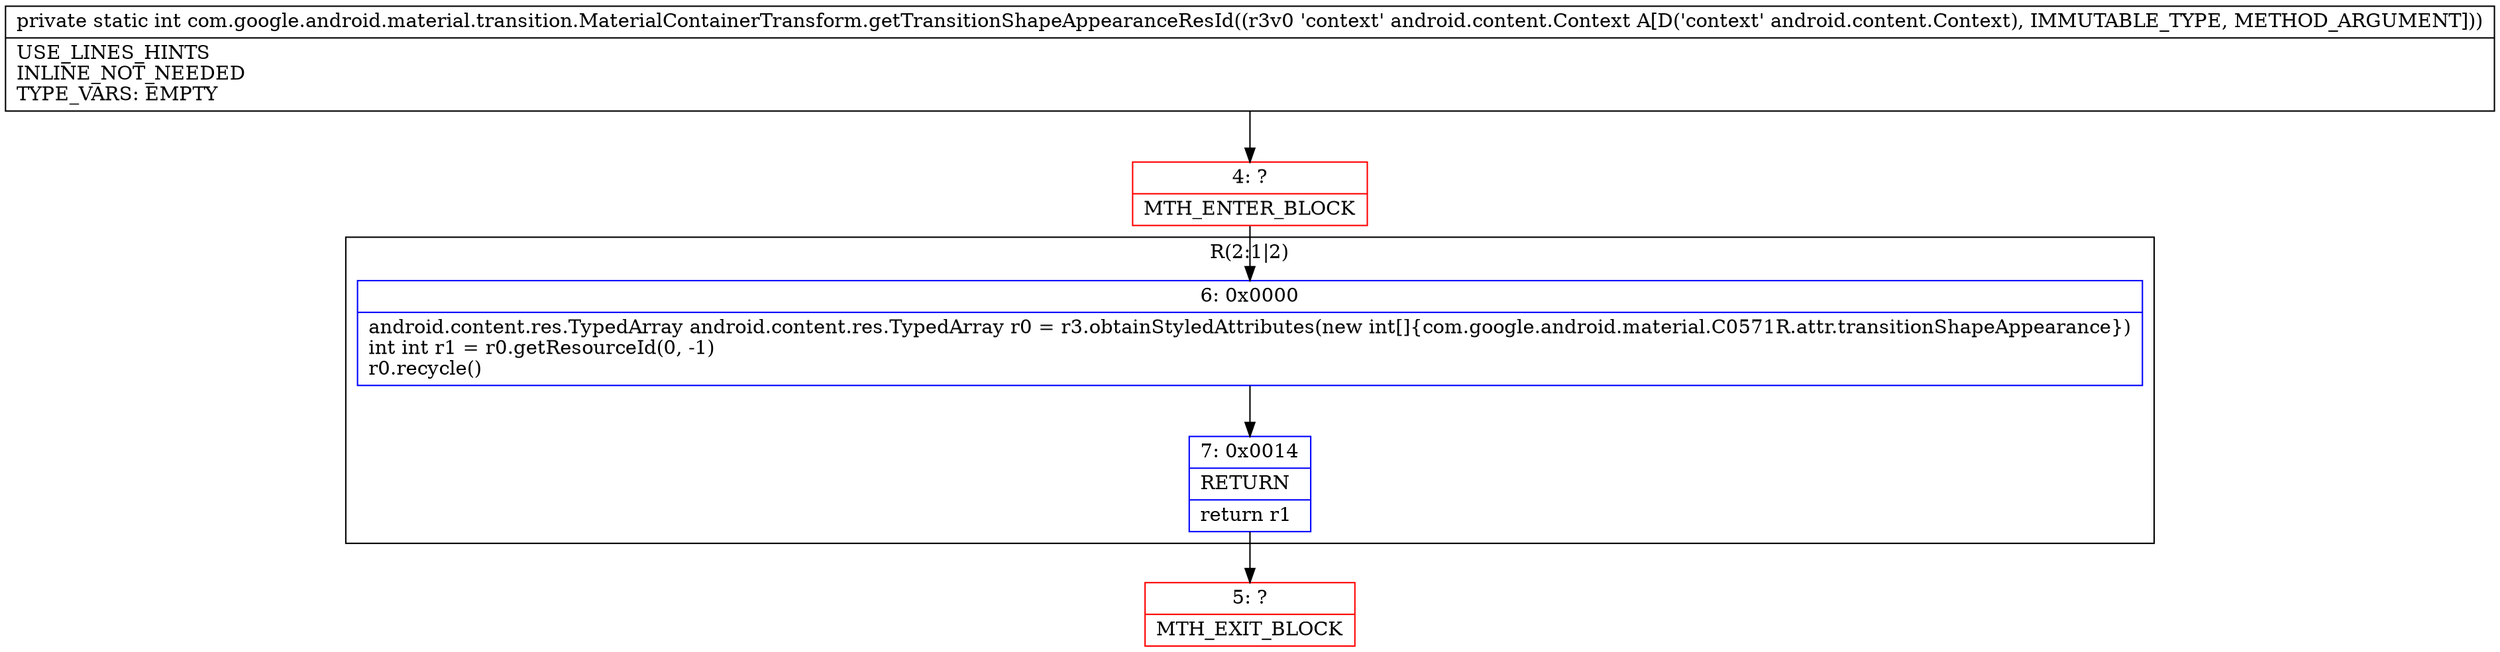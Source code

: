 digraph "CFG forcom.google.android.material.transition.MaterialContainerTransform.getTransitionShapeAppearanceResId(Landroid\/content\/Context;)I" {
subgraph cluster_Region_24811581 {
label = "R(2:1|2)";
node [shape=record,color=blue];
Node_6 [shape=record,label="{6\:\ 0x0000|android.content.res.TypedArray android.content.res.TypedArray r0 = r3.obtainStyledAttributes(new int[]\{com.google.android.material.C0571R.attr.transitionShapeAppearance\})\lint int r1 = r0.getResourceId(0, \-1)\lr0.recycle()\l}"];
Node_7 [shape=record,label="{7\:\ 0x0014|RETURN\l|return r1\l}"];
}
Node_4 [shape=record,color=red,label="{4\:\ ?|MTH_ENTER_BLOCK\l}"];
Node_5 [shape=record,color=red,label="{5\:\ ?|MTH_EXIT_BLOCK\l}"];
MethodNode[shape=record,label="{private static int com.google.android.material.transition.MaterialContainerTransform.getTransitionShapeAppearanceResId((r3v0 'context' android.content.Context A[D('context' android.content.Context), IMMUTABLE_TYPE, METHOD_ARGUMENT]))  | USE_LINES_HINTS\lINLINE_NOT_NEEDED\lTYPE_VARS: EMPTY\l}"];
MethodNode -> Node_4;Node_6 -> Node_7;
Node_7 -> Node_5;
Node_4 -> Node_6;
}

